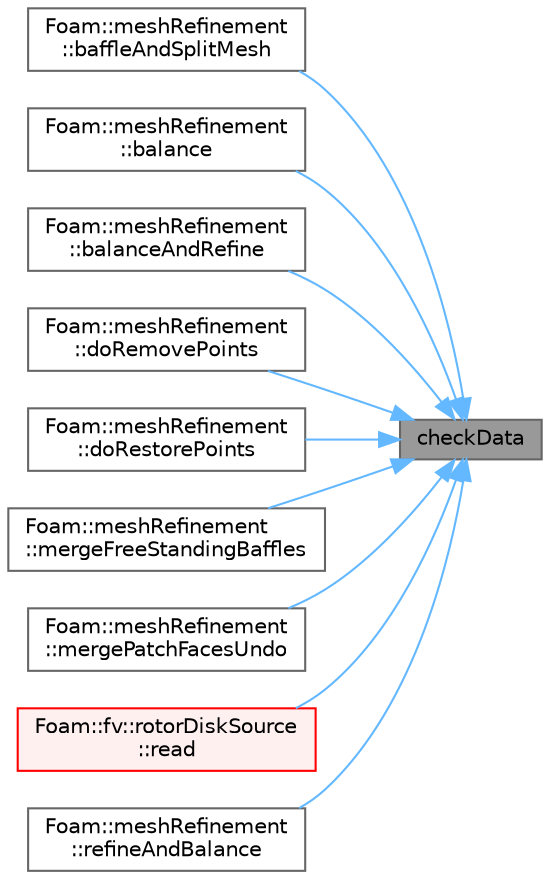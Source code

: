 digraph "checkData"
{
 // LATEX_PDF_SIZE
  bgcolor="transparent";
  edge [fontname=Helvetica,fontsize=10,labelfontname=Helvetica,labelfontsize=10];
  node [fontname=Helvetica,fontsize=10,shape=box,height=0.2,width=0.4];
  rankdir="RL";
  Node1 [id="Node000001",label="checkData",height=0.2,width=0.4,color="gray40", fillcolor="grey60", style="filled", fontcolor="black",tooltip=" "];
  Node1 -> Node2 [id="edge1_Node000001_Node000002",dir="back",color="steelblue1",style="solid",tooltip=" "];
  Node2 [id="Node000002",label="Foam::meshRefinement\l::baffleAndSplitMesh",height=0.2,width=0.4,color="grey40", fillcolor="white", style="filled",URL="$classFoam_1_1meshRefinement.html#a7a946cb59a56afaf37ee82f6f38da680",tooltip=" "];
  Node1 -> Node3 [id="edge2_Node000001_Node000003",dir="back",color="steelblue1",style="solid",tooltip=" "];
  Node3 [id="Node000003",label="Foam::meshRefinement\l::balance",height=0.2,width=0.4,color="grey40", fillcolor="white", style="filled",URL="$classFoam_1_1meshRefinement.html#aef5fb4afd4dcfca3530609c78983fd72",tooltip=" "];
  Node1 -> Node4 [id="edge3_Node000001_Node000004",dir="back",color="steelblue1",style="solid",tooltip=" "];
  Node4 [id="Node000004",label="Foam::meshRefinement\l::balanceAndRefine",height=0.2,width=0.4,color="grey40", fillcolor="white", style="filled",URL="$classFoam_1_1meshRefinement.html#aed23671556dd48c25e5e54feca393fe9",tooltip=" "];
  Node1 -> Node5 [id="edge4_Node000001_Node000005",dir="back",color="steelblue1",style="solid",tooltip=" "];
  Node5 [id="Node000005",label="Foam::meshRefinement\l::doRemovePoints",height=0.2,width=0.4,color="grey40", fillcolor="white", style="filled",URL="$classFoam_1_1meshRefinement.html#abc00befdbca6596b6efcb39b90efbee3",tooltip=" "];
  Node1 -> Node6 [id="edge5_Node000001_Node000006",dir="back",color="steelblue1",style="solid",tooltip=" "];
  Node6 [id="Node000006",label="Foam::meshRefinement\l::doRestorePoints",height=0.2,width=0.4,color="grey40", fillcolor="white", style="filled",URL="$classFoam_1_1meshRefinement.html#a53184ae27cf1ac7a736faed4abf1c9d6",tooltip=" "];
  Node1 -> Node7 [id="edge6_Node000001_Node000007",dir="back",color="steelblue1",style="solid",tooltip=" "];
  Node7 [id="Node000007",label="Foam::meshRefinement\l::mergeFreeStandingBaffles",height=0.2,width=0.4,color="grey40", fillcolor="white", style="filled",URL="$classFoam_1_1meshRefinement.html#afe8c498f7324e51cc34751f43d78af8e",tooltip=" "];
  Node1 -> Node8 [id="edge7_Node000001_Node000008",dir="back",color="steelblue1",style="solid",tooltip=" "];
  Node8 [id="Node000008",label="Foam::meshRefinement\l::mergePatchFacesUndo",height=0.2,width=0.4,color="grey40", fillcolor="white", style="filled",URL="$classFoam_1_1meshRefinement.html#ad8250b1fa9c2e0cc9f75bd08c017d11a",tooltip=" "];
  Node1 -> Node9 [id="edge8_Node000001_Node000009",dir="back",color="steelblue1",style="solid",tooltip=" "];
  Node9 [id="Node000009",label="Foam::fv::rotorDiskSource\l::read",height=0.2,width=0.4,color="red", fillcolor="#FFF0F0", style="filled",URL="$classFoam_1_1fv_1_1rotorDiskSource.html#a6ce0c64db98eb6144d363dbfc86104eb",tooltip=" "];
  Node1 -> Node11 [id="edge9_Node000001_Node000011",dir="back",color="steelblue1",style="solid",tooltip=" "];
  Node11 [id="Node000011",label="Foam::meshRefinement\l::refineAndBalance",height=0.2,width=0.4,color="grey40", fillcolor="white", style="filled",URL="$classFoam_1_1meshRefinement.html#aa9ac5d12e029fc8e75cb3e5c27038cd8",tooltip=" "];
}
